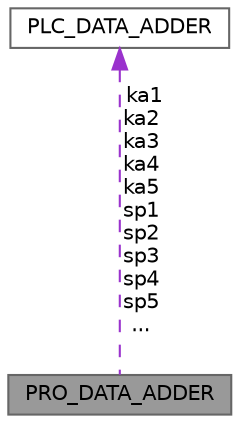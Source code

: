 digraph "PRO_DATA_ADDER"
{
 // LATEX_PDF_SIZE
  bgcolor="transparent";
  edge [fontname=Helvetica,fontsize=10,labelfontname=Helvetica,labelfontsize=10];
  node [fontname=Helvetica,fontsize=10,shape=box,height=0.2,width=0.4];
  Node1 [label="PRO_DATA_ADDER",height=0.2,width=0.4,color="gray40", fillcolor="grey60", style="filled", fontcolor="black",tooltip="项目中需要用到的IO地址"];
  Node2 -> Node1 [dir="back",color="darkorchid3",style="dashed",label=" ka1\nka2\nka3\nka4\nka5\nsp1\nsp2\nsp3\nsp4\nsp5\n..." ];
  Node2 [label="PLC_DATA_ADDER",height=0.2,width=0.4,color="gray40", fillcolor="white", style="filled",URL="$struct_p_l_c___d_a_t_a___a_d_d_e_r.html",tooltip="一个plc映射的地址结构体"];
}
